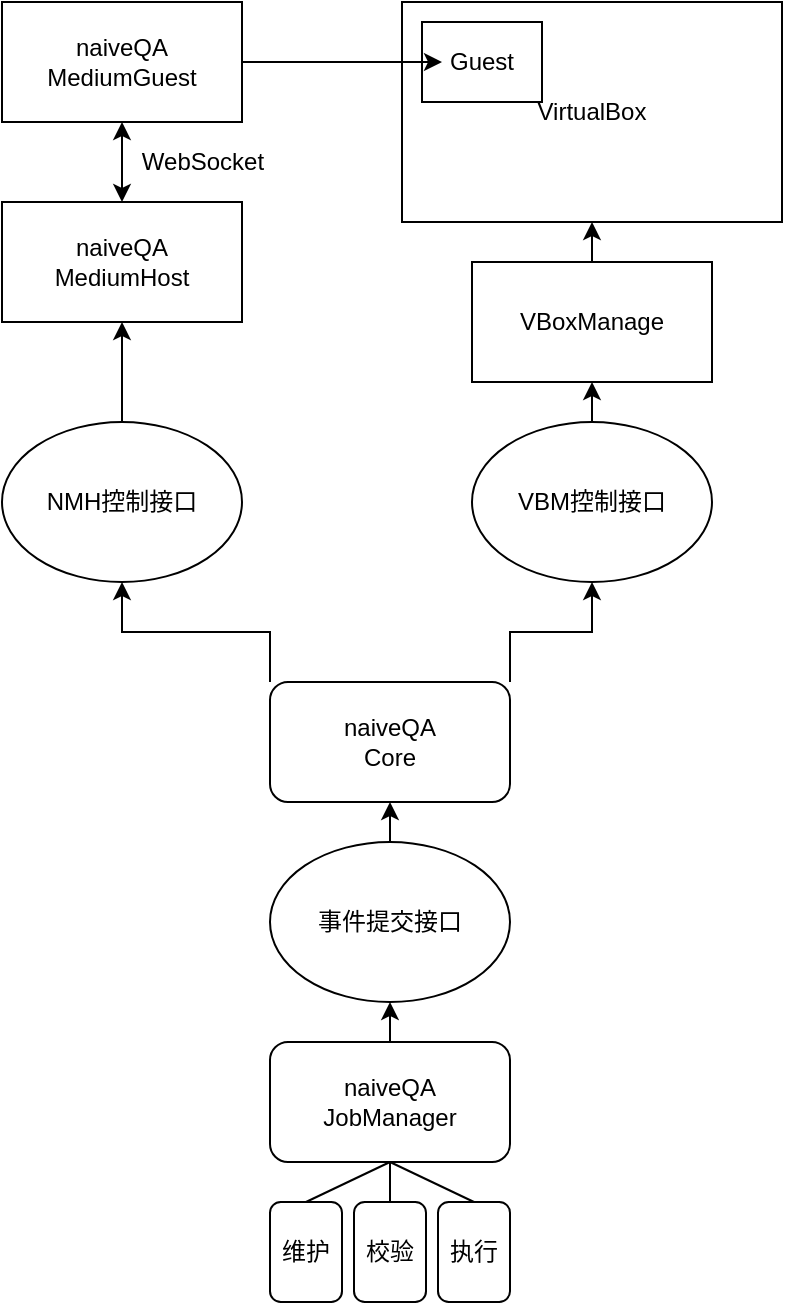 <mxfile version="14.5.1" type="device"><diagram id="ubZ16S4G7FpbPSMpQQgS" name="第 1 页"><mxGraphModel dx="1086" dy="806" grid="1" gridSize="10" guides="1" tooltips="1" connect="1" arrows="1" fold="1" page="1" pageScale="1" pageWidth="827" pageHeight="1169" math="0" shadow="0"><root><mxCell id="0"/><mxCell id="1" parent="0"/><mxCell id="bDodf29_TSgqiRDc3CO2-10" style="edgeStyle=orthogonalEdgeStyle;rounded=0;orthogonalLoop=1;jettySize=auto;html=1;exitX=1;exitY=0;exitDx=0;exitDy=0;entryX=0.5;entryY=1;entryDx=0;entryDy=0;" parent="1" source="bDodf29_TSgqiRDc3CO2-1" target="bDodf29_TSgqiRDc3CO2-7" edge="1"><mxGeometry relative="1" as="geometry"/></mxCell><mxCell id="bDodf29_TSgqiRDc3CO2-12" style="edgeStyle=orthogonalEdgeStyle;rounded=0;orthogonalLoop=1;jettySize=auto;html=1;exitX=0;exitY=0;exitDx=0;exitDy=0;entryX=0.5;entryY=1;entryDx=0;entryDy=0;" parent="1" source="bDodf29_TSgqiRDc3CO2-1" target="bDodf29_TSgqiRDc3CO2-11" edge="1"><mxGeometry relative="1" as="geometry"/></mxCell><mxCell id="bDodf29_TSgqiRDc3CO2-1" value="naiveQA&lt;br&gt;Core" style="rounded=1;whiteSpace=wrap;html=1;" parent="1" vertex="1"><mxGeometry x="354" y="360" width="120" height="60" as="geometry"/></mxCell><mxCell id="bDodf29_TSgqiRDc3CO2-19" style="edgeStyle=orthogonalEdgeStyle;rounded=0;orthogonalLoop=1;jettySize=auto;html=1;exitX=0.5;exitY=0;exitDx=0;exitDy=0;entryX=0.5;entryY=1;entryDx=0;entryDy=0;" parent="1" source="bDodf29_TSgqiRDc3CO2-2" target="bDodf29_TSgqiRDc3CO2-1" edge="1"><mxGeometry relative="1" as="geometry"/></mxCell><mxCell id="bDodf29_TSgqiRDc3CO2-2" value="事件提交接口" style="ellipse;whiteSpace=wrap;html=1;" parent="1" vertex="1"><mxGeometry x="354" y="440" width="120" height="80" as="geometry"/></mxCell><mxCell id="bDodf29_TSgqiRDc3CO2-20" style="edgeStyle=orthogonalEdgeStyle;rounded=0;orthogonalLoop=1;jettySize=auto;html=1;exitX=0.5;exitY=0;exitDx=0;exitDy=0;entryX=0.5;entryY=1;entryDx=0;entryDy=0;" parent="1" source="bDodf29_TSgqiRDc3CO2-3" target="bDodf29_TSgqiRDc3CO2-2" edge="1"><mxGeometry relative="1" as="geometry"/></mxCell><mxCell id="bDodf29_TSgqiRDc3CO2-3" value="naiveQA&lt;br&gt;JobManager" style="rounded=1;whiteSpace=wrap;html=1;" parent="1" vertex="1"><mxGeometry x="354" y="540" width="120" height="60" as="geometry"/></mxCell><mxCell id="bDodf29_TSgqiRDc3CO2-6" style="edgeStyle=orthogonalEdgeStyle;rounded=0;orthogonalLoop=1;jettySize=auto;html=1;exitX=0.5;exitY=0;exitDx=0;exitDy=0;entryX=0.5;entryY=1;entryDx=0;entryDy=0;" parent="1" source="bDodf29_TSgqiRDc3CO2-4" target="bDodf29_TSgqiRDc3CO2-5" edge="1"><mxGeometry relative="1" as="geometry"/></mxCell><mxCell id="bDodf29_TSgqiRDc3CO2-4" value="VBoxManage" style="rounded=0;whiteSpace=wrap;html=1;" parent="1" vertex="1"><mxGeometry x="455" y="150" width="120" height="60" as="geometry"/></mxCell><mxCell id="bDodf29_TSgqiRDc3CO2-5" value="VirtualBox" style="rounded=0;whiteSpace=wrap;html=1;" parent="1" vertex="1"><mxGeometry x="420" y="20" width="190" height="110" as="geometry"/></mxCell><mxCell id="bDodf29_TSgqiRDc3CO2-8" style="edgeStyle=orthogonalEdgeStyle;rounded=0;orthogonalLoop=1;jettySize=auto;html=1;exitX=0.5;exitY=0;exitDx=0;exitDy=0;entryX=0.5;entryY=1;entryDx=0;entryDy=0;" parent="1" source="bDodf29_TSgqiRDc3CO2-7" target="bDodf29_TSgqiRDc3CO2-4" edge="1"><mxGeometry relative="1" as="geometry"/></mxCell><mxCell id="bDodf29_TSgqiRDc3CO2-7" value="VBM控制接口" style="ellipse;whiteSpace=wrap;html=1;" parent="1" vertex="1"><mxGeometry x="455" y="230" width="120" height="80" as="geometry"/></mxCell><mxCell id="bDodf29_TSgqiRDc3CO2-18" style="edgeStyle=orthogonalEdgeStyle;rounded=0;orthogonalLoop=1;jettySize=auto;html=1;exitX=0.5;exitY=0;exitDx=0;exitDy=0;entryX=0.5;entryY=1;entryDx=0;entryDy=0;" parent="1" source="bDodf29_TSgqiRDc3CO2-11" target="bDodf29_TSgqiRDc3CO2-15" edge="1"><mxGeometry relative="1" as="geometry"/></mxCell><mxCell id="bDodf29_TSgqiRDc3CO2-11" value="NMH控制接口" style="ellipse;whiteSpace=wrap;html=1;" parent="1" vertex="1"><mxGeometry x="220" y="230" width="120" height="80" as="geometry"/></mxCell><mxCell id="bDodf29_TSgqiRDc3CO2-13" value="Guest" style="rounded=0;whiteSpace=wrap;html=1;" parent="1" vertex="1"><mxGeometry x="430" y="30" width="60" height="40" as="geometry"/></mxCell><mxCell id="bDodf29_TSgqiRDc3CO2-14" value="&lt;span&gt;naiveQA&lt;br&gt;MediumGuest&lt;/span&gt;" style="rounded=0;whiteSpace=wrap;html=1;" parent="1" vertex="1"><mxGeometry x="220" y="20" width="120" height="60" as="geometry"/></mxCell><mxCell id="bDodf29_TSgqiRDc3CO2-15" value="&lt;span&gt;naiveQA&lt;br&gt;MediumHost&lt;/span&gt;" style="rounded=0;whiteSpace=wrap;html=1;" parent="1" vertex="1"><mxGeometry x="220" y="120" width="120" height="60" as="geometry"/></mxCell><mxCell id="bDodf29_TSgqiRDc3CO2-16" value="" style="endArrow=classic;html=1;exitX=1;exitY=0.5;exitDx=0;exitDy=0;" parent="1" source="bDodf29_TSgqiRDc3CO2-14" edge="1"><mxGeometry width="50" height="50" relative="1" as="geometry"><mxPoint x="390" y="420" as="sourcePoint"/><mxPoint x="440" y="50" as="targetPoint"/></mxGeometry></mxCell><mxCell id="bDodf29_TSgqiRDc3CO2-17" value="" style="endArrow=classic;startArrow=classic;html=1;exitX=0.5;exitY=0;exitDx=0;exitDy=0;entryX=0.5;entryY=1;entryDx=0;entryDy=0;" parent="1" source="bDodf29_TSgqiRDc3CO2-15" target="bDodf29_TSgqiRDc3CO2-14" edge="1"><mxGeometry width="50" height="50" relative="1" as="geometry"><mxPoint x="260" y="120" as="sourcePoint"/><mxPoint x="310" y="70" as="targetPoint"/></mxGeometry></mxCell><mxCell id="bDodf29_TSgqiRDc3CO2-21" value="WebSocket" style="text;html=1;align=center;verticalAlign=middle;resizable=0;points=[];autosize=1;" parent="1" vertex="1"><mxGeometry x="280" y="90" width="80" height="20" as="geometry"/></mxCell><mxCell id="bDodf29_TSgqiRDc3CO2-22" value="维护" style="rounded=1;whiteSpace=wrap;html=1;" parent="1" vertex="1"><mxGeometry x="354" y="620" width="36" height="50" as="geometry"/></mxCell><mxCell id="bDodf29_TSgqiRDc3CO2-23" value="校验" style="rounded=1;whiteSpace=wrap;html=1;" parent="1" vertex="1"><mxGeometry x="396" y="620" width="36" height="50" as="geometry"/></mxCell><mxCell id="bDodf29_TSgqiRDc3CO2-24" value="执行" style="rounded=1;whiteSpace=wrap;html=1;" parent="1" vertex="1"><mxGeometry x="438" y="620" width="36" height="50" as="geometry"/></mxCell><mxCell id="bDodf29_TSgqiRDc3CO2-25" value="" style="endArrow=none;html=1;exitX=0.5;exitY=0;exitDx=0;exitDy=0;entryX=0.5;entryY=1;entryDx=0;entryDy=0;" parent="1" source="bDodf29_TSgqiRDc3CO2-22" target="bDodf29_TSgqiRDc3CO2-3" edge="1"><mxGeometry width="50" height="50" relative="1" as="geometry"><mxPoint x="540" y="630" as="sourcePoint"/><mxPoint x="590" y="580" as="targetPoint"/></mxGeometry></mxCell><mxCell id="bDodf29_TSgqiRDc3CO2-26" value="" style="endArrow=none;html=1;exitX=0.5;exitY=0;exitDx=0;exitDy=0;entryX=0.5;entryY=1;entryDx=0;entryDy=0;" parent="1" source="bDodf29_TSgqiRDc3CO2-23" target="bDodf29_TSgqiRDc3CO2-3" edge="1"><mxGeometry width="50" height="50" relative="1" as="geometry"><mxPoint x="382" y="630" as="sourcePoint"/><mxPoint x="410" y="600" as="targetPoint"/></mxGeometry></mxCell><mxCell id="bDodf29_TSgqiRDc3CO2-27" value="" style="endArrow=none;html=1;exitX=0.5;exitY=0;exitDx=0;exitDy=0;entryX=0.5;entryY=1;entryDx=0;entryDy=0;" parent="1" source="bDodf29_TSgqiRDc3CO2-24" target="bDodf29_TSgqiRDc3CO2-3" edge="1"><mxGeometry width="50" height="50" relative="1" as="geometry"><mxPoint x="392" y="640" as="sourcePoint"/><mxPoint x="434" y="620" as="targetPoint"/></mxGeometry></mxCell></root></mxGraphModel></diagram></mxfile>